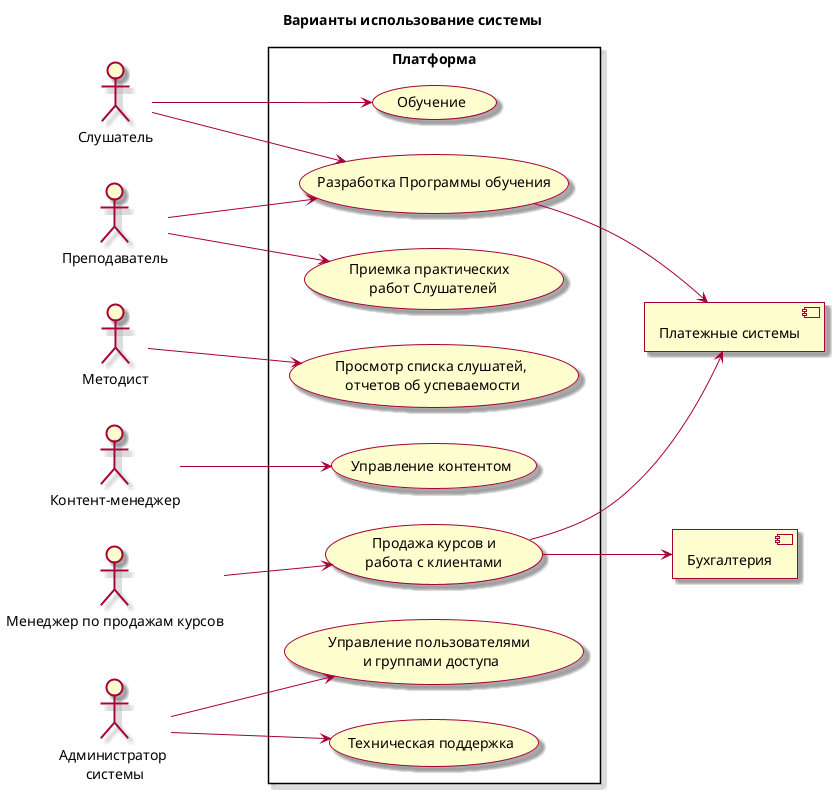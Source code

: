@startuml
skin rose
left to right direction

title Варианты использование системы 

:Слушатель: as STUDENT
:Преподаватель: as LECTOR
:Методист: as METOD
:Контент-менеджер: as CONTMGR
:Менеджер по продажам курсов: as MGR
:Администратор \nсистемы: as ADMIN

[Платежные системы] as Payments
[Бухгалтерия] as Commercia

rectangle  :Платформа: {

usecase (Обучение) as UC1
usecase (Покупка курсов) as UC9

usecase (Приемка практических \n работ Слушателей) as UC2
usecase (Разработка Программы обучения) as UC9

usecase (Просмотр списка слушатей,\n отчетов об успеваемости) as UC3
usecase (Управление контентом) as UC4
usecase (Продажа курсов и\nработа с клиентами) as UC5

usecase (Управление пользователями \nи группами доступа) as UC7
usecase (Техническая поддержка) as UC8
}

STUDENT --> UC1
STUDENT --> UC9

LECTOR --> UC2
LECTOR --> UC9

METOD--> UC3
CONTMGR--> UC4
MGR --> UC5

UC5 --> Payments
UC9 --> Payments
UC5 --> Commercia

ADMIN --> UC7
ADMIN --> UC8
@enduml
